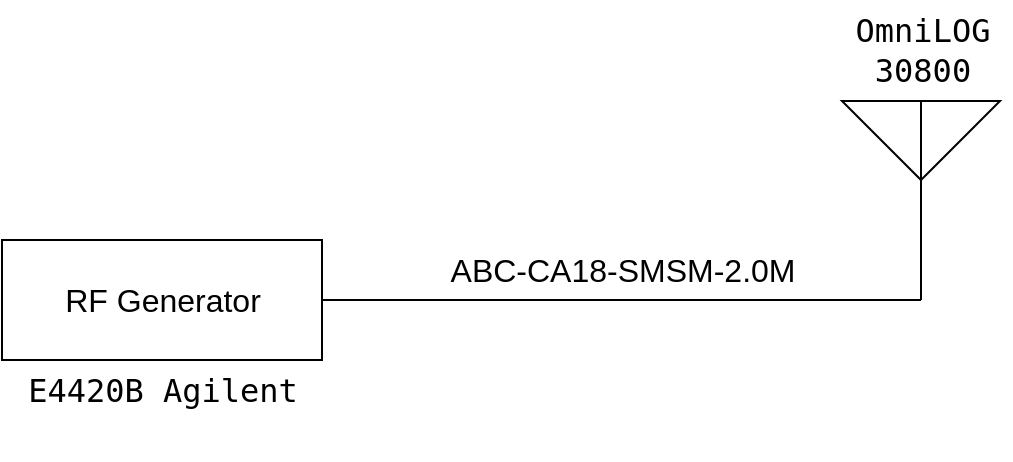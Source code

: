 <mxfile version="23.1.5" type="device">
  <diagram name="Page-1" id="scoB1WjYKybkdFovzfeb">
    <mxGraphModel dx="1050" dy="1831" grid="1" gridSize="10" guides="1" tooltips="1" connect="1" arrows="1" fold="1" page="1" pageScale="1" pageWidth="850" pageHeight="1100" math="0" shadow="0">
      <root>
        <mxCell id="0" />
        <mxCell id="1" parent="0" />
        <mxCell id="0cBxrC192xeV2Vr6zIB5-2" value="" style="verticalLabelPosition=bottom;shadow=0;dashed=0;align=center;html=1;verticalAlign=top;shape=mxgraph.electrical.radio.aerial_-_antenna_2;" parent="1" vertex="1">
          <mxGeometry x="670" y="-580" width="79" height="100" as="geometry" />
        </mxCell>
        <mxCell id="0cBxrC192xeV2Vr6zIB5-5" value="" style="endArrow=none;html=1;rounded=0;entryX=0.5;entryY=1;entryDx=0;entryDy=0;entryPerimeter=0;" parent="1" target="0cBxrC192xeV2Vr6zIB5-2" edge="1">
          <mxGeometry width="50" height="50" relative="1" as="geometry">
            <mxPoint x="390" y="-480" as="sourcePoint" />
            <mxPoint x="450" y="-550" as="targetPoint" />
          </mxGeometry>
        </mxCell>
        <mxCell id="0cBxrC192xeV2Vr6zIB5-6" value="" style="rounded=0;whiteSpace=wrap;html=1;" parent="1" vertex="1">
          <mxGeometry x="250" y="-510" width="160" height="60" as="geometry" />
        </mxCell>
        <mxCell id="0cBxrC192xeV2Vr6zIB5-8" value="&lt;pre style=&quot;margin-top: 0px; margin-bottom: 0px;&quot;&gt;&lt;span style=&quot;font-size: 16px; background-color: initial; font-family: Helvetica; white-space-collapse: collapse;&quot;&gt;RF Generator&lt;/span&gt;&lt;br&gt;&lt;/pre&gt;" style="text;html=1;align=center;verticalAlign=middle;resizable=0;points=[];autosize=1;strokeColor=none;fillColor=none;" parent="1" vertex="1">
          <mxGeometry x="270" y="-495" width="120" height="30" as="geometry" />
        </mxCell>
        <mxCell id="0cBxrC192xeV2Vr6zIB5-9" value="&lt;font style=&quot;font-size: 16px;&quot;&gt;ABC-CA18-SMSM-2.0M&lt;/font&gt;" style="text;html=1;align=center;verticalAlign=middle;resizable=0;points=[];autosize=1;strokeColor=none;fillColor=none;" parent="1" vertex="1">
          <mxGeometry x="460" y="-510" width="200" height="30" as="geometry" />
        </mxCell>
        <mxCell id="0cBxrC192xeV2Vr6zIB5-10" value="&lt;pre style=&quot;margin-top: 0px; margin-bottom: 0px; font-size: 16px;&quot;&gt;&lt;font style=&quot;font-size: 16px;&quot;&gt;OmniLOG&lt;/font&gt;&lt;/pre&gt;&lt;pre style=&quot;margin-top: 0px; margin-bottom: 0px; font-size: 16px;&quot;&gt;&lt;font style=&quot;font-size: 16px;&quot;&gt;30800&lt;/font&gt;&lt;/pre&gt;" style="text;html=1;align=center;verticalAlign=middle;resizable=0;points=[];autosize=1;strokeColor=none;fillColor=none;" parent="1" vertex="1">
          <mxGeometry x="664.5" y="-630" width="90" height="50" as="geometry" />
        </mxCell>
        <mxCell id="RjROU1jt7Dv2F7kO1PuU-1" value="&lt;pre style=&quot;border-color: var(--border-color); margin-top: 0px; margin-bottom: 0px;&quot;&gt;&lt;font style=&quot;border-color: var(--border-color); font-size: 16px;&quot;&gt;E4420B Agilent&lt;/font&gt;&lt;/pre&gt;&lt;div&gt;&lt;font style=&quot;border-color: var(--border-color); font-size: 16px;&quot;&gt;&lt;br&gt;&lt;/font&gt;&lt;/div&gt;" style="text;html=1;align=center;verticalAlign=middle;resizable=0;points=[];autosize=1;strokeColor=none;fillColor=none;" parent="1" vertex="1">
          <mxGeometry x="250" y="-450" width="160" height="50" as="geometry" />
        </mxCell>
      </root>
    </mxGraphModel>
  </diagram>
</mxfile>
